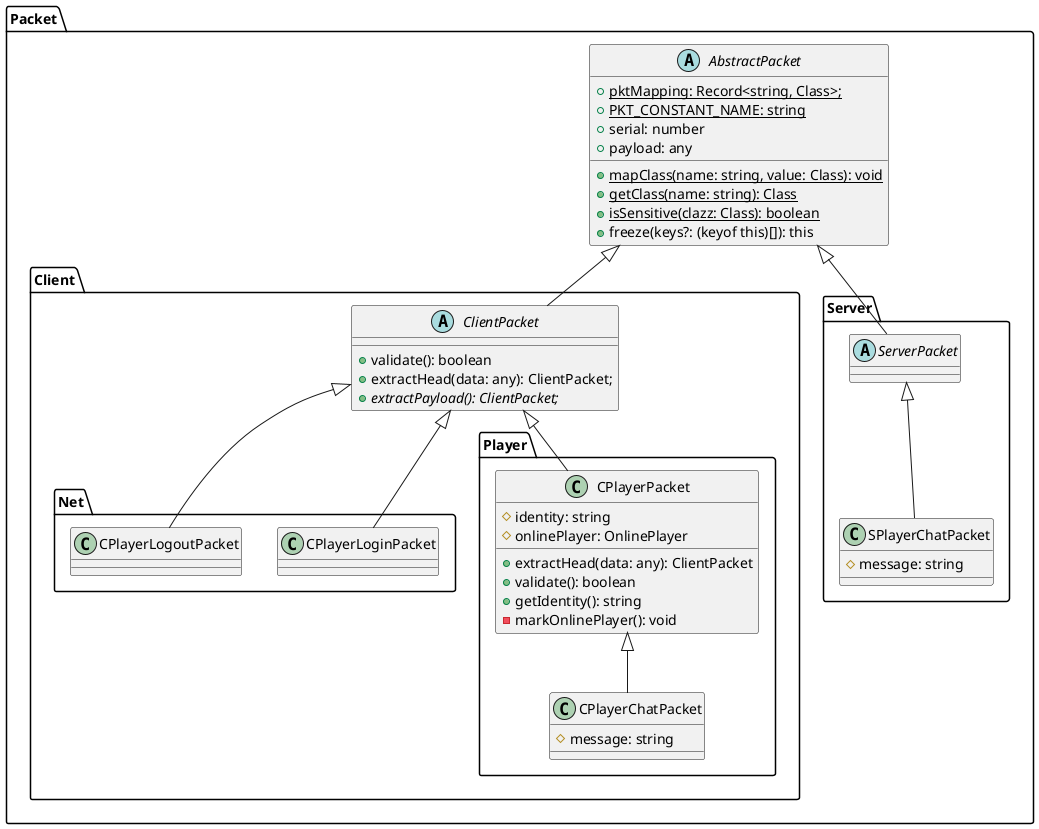 @startuml Packet

namespace Packet {
	abstract class AbstractPacket {
		+{static} pktMapping: Record<string, Class>;
		+{static} PKT_CONSTANT_NAME: string
		+serial: number
		+payload: any
		+{static} mapClass(name: string, value: Class): void
		+{static} getClass(name: string): Class
		+{static} isSensitive(clazz: Class): boolean
		+freeze(keys?: (keyof this)[]): this
	}

	namespace Client {
		abstract class ClientPacket extends .Packet.AbstractPacket {
			+validate(): boolean
			+extractHead(data: any): ClientPacket;
			+{abstract} extractPayload(): ClientPacket;
		}

		namespace Net {
			class CPlayerLoginPacket extends .Packet.Client.ClientPacket {}
			class CPlayerLogoutPacket extends .Packet.Client.ClientPacket {}
		}

		namespace Player {
			class CPlayerPacket extends .Packet.Client.ClientPacket {
				#identity: string
				#onlinePlayer: OnlinePlayer
				+extractHead(data: any): ClientPacket
				+validate(): boolean
				+getIdentity(): string
				-markOnlinePlayer(): void
			}

			class CPlayerChatPacket extends CPlayerPacket {
				#message: string
			}
		}
	}

	namespace Server {
		abstract class ServerPacket extends .Packet.AbstractPacket {}

		class SPlayerChatPacket extends ServerPacket {
			#message: string
		}
	}
}

@enduml
